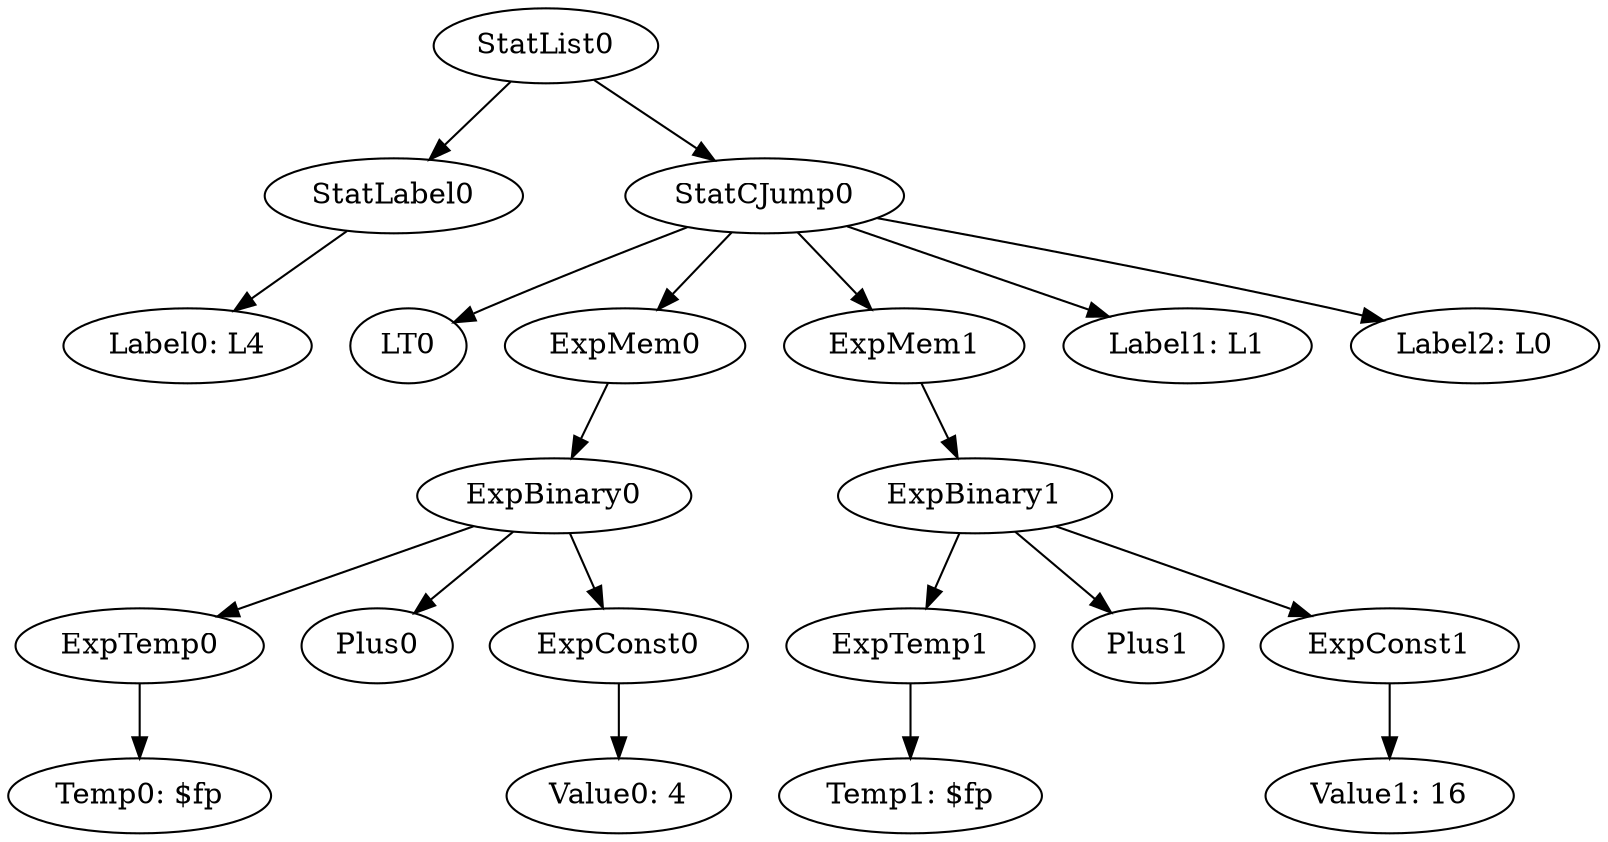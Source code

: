 digraph {
	ordering = out;
	ExpTemp0 -> "Temp0: $fp";
	StatCJump0 -> LT0;
	StatCJump0 -> ExpMem0;
	StatCJump0 -> ExpMem1;
	StatCJump0 -> "Label1: L1";
	StatCJump0 -> "Label2: L0";
	StatList0 -> StatLabel0;
	StatList0 -> StatCJump0;
	StatLabel0 -> "Label0: L4";
	ExpMem1 -> ExpBinary1;
	ExpConst0 -> "Value0: 4";
	ExpBinary0 -> ExpTemp0;
	ExpBinary0 -> Plus0;
	ExpBinary0 -> ExpConst0;
	ExpTemp1 -> "Temp1: $fp";
	ExpMem0 -> ExpBinary0;
	ExpBinary1 -> ExpTemp1;
	ExpBinary1 -> Plus1;
	ExpBinary1 -> ExpConst1;
	ExpConst1 -> "Value1: 16";
}

